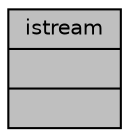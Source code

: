 digraph "istream"
{
 // INTERACTIVE_SVG=YES
  bgcolor="transparent";
  edge [fontname="Helvetica",fontsize="10",labelfontname="Helvetica",labelfontsize="10"];
  node [fontname="Helvetica",fontsize="10",shape=record];
  Node1 [label="{istream\n||}",height=0.2,width=0.4,color="black", fillcolor="grey75", style="filled", fontcolor="black"];
}
